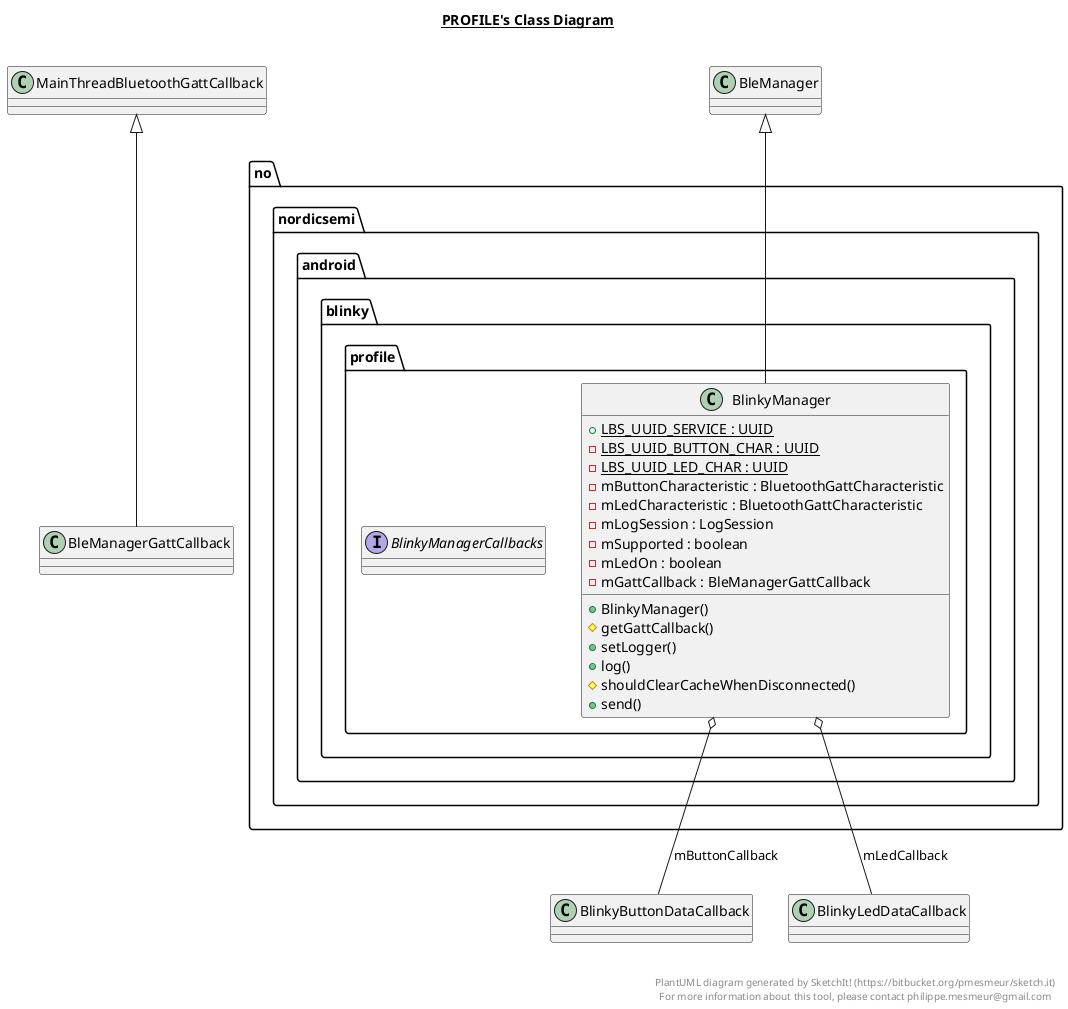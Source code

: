 @startuml

title __PROFILE's Class Diagram__\n

  package no.nordicsemi.android.blinky {
    package no.nordicsemi.android.blinky.profile {
      class BlinkyManager {
          {static} + LBS_UUID_SERVICE : UUID
          {static} - LBS_UUID_BUTTON_CHAR : UUID
          {static} - LBS_UUID_LED_CHAR : UUID
          - mButtonCharacteristic : BluetoothGattCharacteristic
          - mLedCharacteristic : BluetoothGattCharacteristic
          - mLogSession : LogSession
          - mSupported : boolean
          - mLedOn : boolean
          - mGattCallback : BleManagerGattCallback
          + BlinkyManager()
          # getGattCallback()
          + setLogger()
          + log()
          # shouldClearCacheWhenDisconnected()
          + send()
      }
    }
  }
  

  package no.nordicsemi.android.blinky {
    package no.nordicsemi.android.blinky.profile {
      interface BlinkyManagerCallbacks {
      }
    }
  }
  

  BlinkyManager -up-|> BleManager
  BlinkyManager o-- BlinkyButtonDataCallback : mButtonCallback
  BlinkyManager o-- BlinkyLedDataCallback : mLedCallback
  BleManagerGattCallback -up-|> MainThreadBluetoothGattCallback


right footer


PlantUML diagram generated by SketchIt! (https://bitbucket.org/pmesmeur/sketch.it)
For more information about this tool, please contact philippe.mesmeur@gmail.com
endfooter

@enduml
